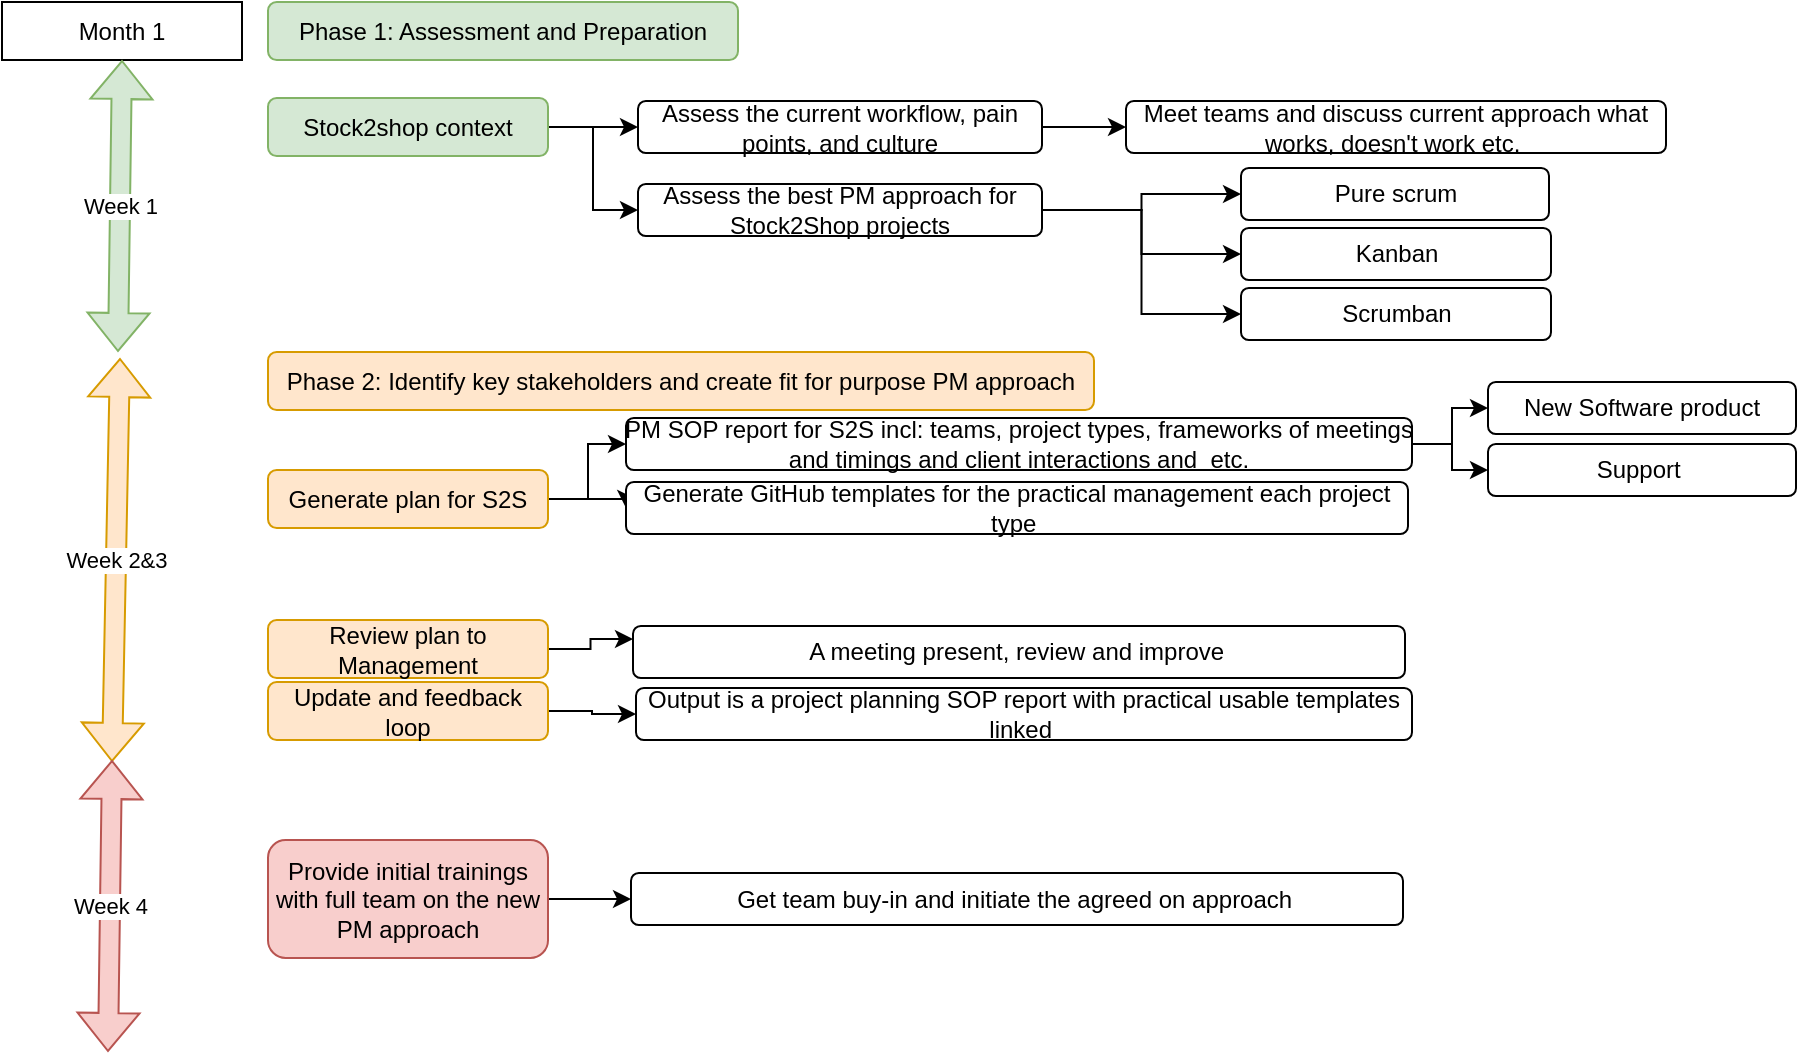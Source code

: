 <mxfile version="26.0.8" pages="3">
  <diagram id="VvJfHRqG7jUd1wkhfx58" name="Plan for PM Introduction">
    <mxGraphModel dx="1435" dy="511" grid="0" gridSize="10" guides="1" tooltips="1" connect="1" arrows="1" fold="1" page="0" pageScale="1" pageWidth="850" pageHeight="1100" math="0" shadow="0">
      <root>
        <mxCell id="0" />
        <mxCell id="1" parent="0" />
        <mxCell id="MO8NeUGf4F_1b8Himgnf-1" value="Phase 1: Assessment and Preparation" style="rounded=1;whiteSpace=wrap;html=1;fillColor=#d5e8d4;strokeColor=#82b366;" vertex="1" parent="1">
          <mxGeometry x="-208" y="11" width="235" height="29" as="geometry" />
        </mxCell>
        <mxCell id="MO8NeUGf4F_1b8Himgnf-4" style="edgeStyle=orthogonalEdgeStyle;rounded=0;orthogonalLoop=1;jettySize=auto;html=1;exitX=1;exitY=0.5;exitDx=0;exitDy=0;entryX=0;entryY=0.5;entryDx=0;entryDy=0;" edge="1" parent="1" source="MO8NeUGf4F_1b8Himgnf-2" target="MO8NeUGf4F_1b8Himgnf-3">
          <mxGeometry relative="1" as="geometry" />
        </mxCell>
        <mxCell id="MO8NeUGf4F_1b8Himgnf-12" style="edgeStyle=orthogonalEdgeStyle;rounded=0;orthogonalLoop=1;jettySize=auto;html=1;exitX=1;exitY=0.5;exitDx=0;exitDy=0;entryX=0;entryY=0.5;entryDx=0;entryDy=0;" edge="1" parent="1" source="MO8NeUGf4F_1b8Himgnf-2" target="MO8NeUGf4F_1b8Himgnf-5">
          <mxGeometry relative="1" as="geometry" />
        </mxCell>
        <mxCell id="MO8NeUGf4F_1b8Himgnf-2" value="Stock2shop context" style="rounded=1;whiteSpace=wrap;html=1;fillColor=#d5e8d4;strokeColor=#82b366;" vertex="1" parent="1">
          <mxGeometry x="-208" y="59" width="140" height="29" as="geometry" />
        </mxCell>
        <mxCell id="MO8NeUGf4F_1b8Himgnf-14" style="edgeStyle=orthogonalEdgeStyle;rounded=0;orthogonalLoop=1;jettySize=auto;html=1;exitX=1;exitY=0.5;exitDx=0;exitDy=0;entryX=0;entryY=0.5;entryDx=0;entryDy=0;" edge="1" parent="1" source="MO8NeUGf4F_1b8Himgnf-3" target="MO8NeUGf4F_1b8Himgnf-13">
          <mxGeometry relative="1" as="geometry" />
        </mxCell>
        <mxCell id="MO8NeUGf4F_1b8Himgnf-3" value="&lt;br&gt;Assess the current workflow, pain points, and culture&lt;div&gt;&lt;br&gt;&lt;/div&gt;" style="rounded=1;whiteSpace=wrap;html=1;" vertex="1" parent="1">
          <mxGeometry x="-23" y="60.5" width="202" height="26" as="geometry" />
        </mxCell>
        <mxCell id="MO8NeUGf4F_1b8Himgnf-9" style="edgeStyle=orthogonalEdgeStyle;rounded=0;orthogonalLoop=1;jettySize=auto;html=1;exitX=1;exitY=0.5;exitDx=0;exitDy=0;entryX=0;entryY=0.5;entryDx=0;entryDy=0;" edge="1" parent="1" source="MO8NeUGf4F_1b8Himgnf-5" target="MO8NeUGf4F_1b8Himgnf-6">
          <mxGeometry relative="1" as="geometry" />
        </mxCell>
        <mxCell id="MO8NeUGf4F_1b8Himgnf-10" style="edgeStyle=orthogonalEdgeStyle;rounded=0;orthogonalLoop=1;jettySize=auto;html=1;exitX=1;exitY=0.5;exitDx=0;exitDy=0;entryX=0;entryY=0.5;entryDx=0;entryDy=0;" edge="1" parent="1" source="MO8NeUGf4F_1b8Himgnf-5" target="MO8NeUGf4F_1b8Himgnf-8">
          <mxGeometry relative="1" as="geometry" />
        </mxCell>
        <mxCell id="MO8NeUGf4F_1b8Himgnf-11" style="edgeStyle=orthogonalEdgeStyle;rounded=0;orthogonalLoop=1;jettySize=auto;html=1;exitX=1;exitY=0.5;exitDx=0;exitDy=0;entryX=0;entryY=0.5;entryDx=0;entryDy=0;" edge="1" parent="1" source="MO8NeUGf4F_1b8Himgnf-5" target="MO8NeUGf4F_1b8Himgnf-7">
          <mxGeometry relative="1" as="geometry" />
        </mxCell>
        <mxCell id="MO8NeUGf4F_1b8Himgnf-5" value="&lt;div&gt;Assess the best PM approach for Stock2Shop projects&lt;/div&gt;" style="rounded=1;whiteSpace=wrap;html=1;" vertex="1" parent="1">
          <mxGeometry x="-23" y="102" width="202" height="26" as="geometry" />
        </mxCell>
        <mxCell id="MO8NeUGf4F_1b8Himgnf-6" value="&lt;div&gt;Pure scrum&lt;/div&gt;" style="rounded=1;whiteSpace=wrap;html=1;" vertex="1" parent="1">
          <mxGeometry x="278.5" y="94" width="154" height="26" as="geometry" />
        </mxCell>
        <mxCell id="MO8NeUGf4F_1b8Himgnf-7" value="&lt;div&gt;Kanban&lt;/div&gt;" style="rounded=1;whiteSpace=wrap;html=1;" vertex="1" parent="1">
          <mxGeometry x="278.5" y="124" width="155" height="26" as="geometry" />
        </mxCell>
        <mxCell id="MO8NeUGf4F_1b8Himgnf-8" value="&lt;div&gt;Scrumban&lt;/div&gt;" style="rounded=1;whiteSpace=wrap;html=1;" vertex="1" parent="1">
          <mxGeometry x="278.5" y="154" width="155" height="26" as="geometry" />
        </mxCell>
        <mxCell id="MO8NeUGf4F_1b8Himgnf-13" value="&lt;div&gt;Meet teams and discuss current approach what works, doesn&#39;t work etc.&amp;nbsp;&lt;/div&gt;" style="rounded=1;whiteSpace=wrap;html=1;" vertex="1" parent="1">
          <mxGeometry x="221" y="60.5" width="270" height="26" as="geometry" />
        </mxCell>
        <mxCell id="MO8NeUGf4F_1b8Himgnf-15" value="Month 1" style="rounded=0;whiteSpace=wrap;html=1;" vertex="1" parent="1">
          <mxGeometry x="-341" y="11" width="120" height="29" as="geometry" />
        </mxCell>
        <mxCell id="MO8NeUGf4F_1b8Himgnf-16" value="Week 1" style="shape=flexArrow;endArrow=classic;startArrow=classic;html=1;rounded=0;entryX=0.5;entryY=1;entryDx=0;entryDy=0;fillColor=#d5e8d4;strokeColor=#82b366;" edge="1" parent="1" target="MO8NeUGf4F_1b8Himgnf-15">
          <mxGeometry width="100" height="100" relative="1" as="geometry">
            <mxPoint x="-283" y="186" as="sourcePoint" />
            <mxPoint x="-261" y="81" as="targetPoint" />
          </mxGeometry>
        </mxCell>
        <mxCell id="MO8NeUGf4F_1b8Himgnf-20" value="Phase 2: Identify key stakeholders and create fit for purpose PM approach" style="rounded=1;whiteSpace=wrap;html=1;fillColor=#ffe6cc;strokeColor=#d79b00;" vertex="1" parent="1">
          <mxGeometry x="-208" y="186" width="413" height="29" as="geometry" />
        </mxCell>
        <mxCell id="yoJ4Ocre2Gf0fh3mHV2l-1" value="Week 2&amp;amp;3" style="shape=flexArrow;endArrow=classic;startArrow=classic;html=1;rounded=0;entryX=0.5;entryY=1;entryDx=0;entryDy=0;fillColor=#ffe6cc;strokeColor=#d79b00;" edge="1" parent="1">
          <mxGeometry width="100" height="100" relative="1" as="geometry">
            <mxPoint x="-286" y="391" as="sourcePoint" />
            <mxPoint x="-282" y="189" as="targetPoint" />
          </mxGeometry>
        </mxCell>
        <mxCell id="yoJ4Ocre2Gf0fh3mHV2l-2" value="Week 4" style="shape=flexArrow;endArrow=classic;startArrow=classic;html=1;rounded=0;entryX=0.5;entryY=1;entryDx=0;entryDy=0;fillColor=#f8cecc;strokeColor=#b85450;" edge="1" parent="1">
          <mxGeometry width="100" height="100" relative="1" as="geometry">
            <mxPoint x="-288" y="536" as="sourcePoint" />
            <mxPoint x="-286" y="390" as="targetPoint" />
          </mxGeometry>
        </mxCell>
        <mxCell id="yoJ4Ocre2Gf0fh3mHV2l-10" style="edgeStyle=orthogonalEdgeStyle;rounded=0;orthogonalLoop=1;jettySize=auto;html=1;exitX=1;exitY=0.5;exitDx=0;exitDy=0;entryX=0;entryY=0.5;entryDx=0;entryDy=0;" edge="1" parent="1" source="yoJ4Ocre2Gf0fh3mHV2l-4" target="yoJ4Ocre2Gf0fh3mHV2l-6">
          <mxGeometry relative="1" as="geometry" />
        </mxCell>
        <mxCell id="yoJ4Ocre2Gf0fh3mHV2l-17" style="edgeStyle=orthogonalEdgeStyle;rounded=0;orthogonalLoop=1;jettySize=auto;html=1;exitX=1;exitY=0.5;exitDx=0;exitDy=0;entryX=0;entryY=0.5;entryDx=0;entryDy=0;" edge="1" parent="1" source="yoJ4Ocre2Gf0fh3mHV2l-4" target="yoJ4Ocre2Gf0fh3mHV2l-12">
          <mxGeometry relative="1" as="geometry" />
        </mxCell>
        <mxCell id="yoJ4Ocre2Gf0fh3mHV2l-4" value="Generate plan for S2S" style="rounded=1;whiteSpace=wrap;html=1;fillColor=#ffe6cc;strokeColor=#d79b00;" vertex="1" parent="1">
          <mxGeometry x="-208" y="245" width="140" height="29" as="geometry" />
        </mxCell>
        <mxCell id="x2V_w7sYpndDouT5KuVi-4" style="edgeStyle=orthogonalEdgeStyle;rounded=0;orthogonalLoop=1;jettySize=auto;html=1;exitX=1;exitY=0.5;exitDx=0;exitDy=0;entryX=0;entryY=0.25;entryDx=0;entryDy=0;" edge="1" parent="1" source="yoJ4Ocre2Gf0fh3mHV2l-5" target="yoJ4Ocre2Gf0fh3mHV2l-11">
          <mxGeometry relative="1" as="geometry" />
        </mxCell>
        <mxCell id="yoJ4Ocre2Gf0fh3mHV2l-5" value="Review plan to Management" style="rounded=1;whiteSpace=wrap;html=1;fillColor=#ffe6cc;strokeColor=#d79b00;" vertex="1" parent="1">
          <mxGeometry x="-208" y="320" width="140" height="29" as="geometry" />
        </mxCell>
        <mxCell id="yoJ4Ocre2Gf0fh3mHV2l-6" value="&lt;div&gt;Generate GitHub templates for the practical management each project type&amp;nbsp;&lt;/div&gt;" style="rounded=1;whiteSpace=wrap;html=1;" vertex="1" parent="1">
          <mxGeometry x="-29" y="251" width="391" height="26" as="geometry" />
        </mxCell>
        <mxCell id="x2V_w7sYpndDouT5KuVi-5" style="edgeStyle=orthogonalEdgeStyle;rounded=0;orthogonalLoop=1;jettySize=auto;html=1;exitX=1;exitY=0.5;exitDx=0;exitDy=0;entryX=0;entryY=0.5;entryDx=0;entryDy=0;" edge="1" parent="1" source="yoJ4Ocre2Gf0fh3mHV2l-8" target="yoJ4Ocre2Gf0fh3mHV2l-9">
          <mxGeometry relative="1" as="geometry" />
        </mxCell>
        <mxCell id="yoJ4Ocre2Gf0fh3mHV2l-8" value="Update and feedback loop" style="rounded=1;whiteSpace=wrap;html=1;fillColor=#ffe6cc;strokeColor=#d79b00;" vertex="1" parent="1">
          <mxGeometry x="-208" y="351" width="140" height="29" as="geometry" />
        </mxCell>
        <mxCell id="yoJ4Ocre2Gf0fh3mHV2l-9" value="Output is a project planning SOP report with practical usable templates linked&amp;nbsp;" style="rounded=1;whiteSpace=wrap;html=1;" vertex="1" parent="1">
          <mxGeometry x="-24" y="354" width="388" height="26" as="geometry" />
        </mxCell>
        <mxCell id="yoJ4Ocre2Gf0fh3mHV2l-11" value="A meeting present, review and improve&amp;nbsp;" style="rounded=1;whiteSpace=wrap;html=1;" vertex="1" parent="1">
          <mxGeometry x="-25.5" y="323" width="386" height="26" as="geometry" />
        </mxCell>
        <mxCell id="yoJ4Ocre2Gf0fh3mHV2l-15" style="edgeStyle=orthogonalEdgeStyle;rounded=0;orthogonalLoop=1;jettySize=auto;html=1;exitX=1;exitY=0.5;exitDx=0;exitDy=0;entryX=0;entryY=0.5;entryDx=0;entryDy=0;" edge="1" parent="1" source="yoJ4Ocre2Gf0fh3mHV2l-12" target="yoJ4Ocre2Gf0fh3mHV2l-13">
          <mxGeometry relative="1" as="geometry" />
        </mxCell>
        <mxCell id="yoJ4Ocre2Gf0fh3mHV2l-16" style="edgeStyle=orthogonalEdgeStyle;rounded=0;orthogonalLoop=1;jettySize=auto;html=1;exitX=1;exitY=0.5;exitDx=0;exitDy=0;" edge="1" parent="1" source="yoJ4Ocre2Gf0fh3mHV2l-12" target="yoJ4Ocre2Gf0fh3mHV2l-14">
          <mxGeometry relative="1" as="geometry" />
        </mxCell>
        <mxCell id="yoJ4Ocre2Gf0fh3mHV2l-12" value="&lt;div&gt;PM SOP report for S2S incl: teams, project types, frameworks of meetings and timings and client interactions and&amp;nbsp; etc.&lt;/div&gt;" style="rounded=1;whiteSpace=wrap;html=1;spacing=0;" vertex="1" parent="1">
          <mxGeometry x="-29" y="219" width="393" height="26" as="geometry" />
        </mxCell>
        <mxCell id="yoJ4Ocre2Gf0fh3mHV2l-13" value="&lt;div&gt;New Software product&lt;/div&gt;" style="rounded=1;whiteSpace=wrap;html=1;" vertex="1" parent="1">
          <mxGeometry x="402" y="201" width="154" height="26" as="geometry" />
        </mxCell>
        <mxCell id="yoJ4Ocre2Gf0fh3mHV2l-14" value="Support&amp;nbsp;" style="rounded=1;whiteSpace=wrap;html=1;" vertex="1" parent="1">
          <mxGeometry x="402" y="232" width="154" height="26" as="geometry" />
        </mxCell>
        <mxCell id="x2V_w7sYpndDouT5KuVi-7" style="edgeStyle=orthogonalEdgeStyle;rounded=0;orthogonalLoop=1;jettySize=auto;html=1;exitX=1;exitY=0.5;exitDx=0;exitDy=0;entryX=0;entryY=0.5;entryDx=0;entryDy=0;" edge="1" parent="1" source="x2V_w7sYpndDouT5KuVi-2" target="x2V_w7sYpndDouT5KuVi-6">
          <mxGeometry relative="1" as="geometry" />
        </mxCell>
        <mxCell id="x2V_w7sYpndDouT5KuVi-2" value="Provide initial trainings with full team on the new PM approach" style="rounded=1;whiteSpace=wrap;html=1;fillColor=#f8cecc;strokeColor=#b85450;" vertex="1" parent="1">
          <mxGeometry x="-208" y="430" width="140" height="59" as="geometry" />
        </mxCell>
        <mxCell id="x2V_w7sYpndDouT5KuVi-6" value="Get team buy-in and initiate the agreed on approach&amp;nbsp;" style="rounded=1;whiteSpace=wrap;html=1;" vertex="1" parent="1">
          <mxGeometry x="-26.5" y="446.5" width="386" height="26" as="geometry" />
        </mxCell>
      </root>
    </mxGraphModel>
  </diagram>
  <diagram name="Scrum team" id="dEigg_iJyHm0EdJ_xlxr">
    <mxGraphModel grid="0" page="0" gridSize="10" guides="1" tooltips="1" connect="1" arrows="1" fold="1" pageScale="1" pageWidth="850" pageHeight="1100" math="0" shadow="0">
      <root>
        <mxCell id="0" />
        <mxCell id="1" parent="0" />
        <mxCell id="Qh5V6HkCDc0wFQ6rwyL2-2" value="FFP Scrum Team" style="rounded=1;whiteSpace=wrap;html=1;fillColor=#dae8fc;strokeColor=#6c8ebf;" vertex="1" parent="1">
          <mxGeometry x="9" y="-73" width="105" height="23" as="geometry" />
        </mxCell>
        <mxCell id="Qh5V6HkCDc0wFQ6rwyL2-1" value="" style="rounded=1;whiteSpace=wrap;html=1;" vertex="1" parent="1">
          <mxGeometry x="120" y="71" width="120" height="60" as="geometry" />
        </mxCell>
        <mxCell id="Qh5V6HkCDc0wFQ6rwyL2-3" value="Developers" style="image;html=1;image=img/lib/clip_art/people/Suit_Man_Black_128x128.png" vertex="1" parent="1">
          <mxGeometry x="21.5" y="-29" width="80" height="80" as="geometry" />
        </mxCell>
        <mxCell id="Qh5V6HkCDc0wFQ6rwyL2-4" value="Scrum Master/Product Owner" style="image;html=1;image=img/lib/clip_art/people/Suit_Woman_128x128.png" vertex="1" parent="1">
          <mxGeometry x="21.5" y="90" width="80" height="80" as="geometry" />
        </mxCell>
      </root>
    </mxGraphModel>
  </diagram>
  <diagram id="_MoB1dDwsAvnVe7Em1BT" name="Page-3">
    <mxGraphModel grid="0" page="0" gridSize="10" guides="1" tooltips="1" connect="1" arrows="1" fold="1" pageScale="1" pageWidth="850" pageHeight="1100" math="0" shadow="0">
      <root>
        <mxCell id="0" />
        <mxCell id="1" parent="0" />
      </root>
    </mxGraphModel>
  </diagram>
</mxfile>
